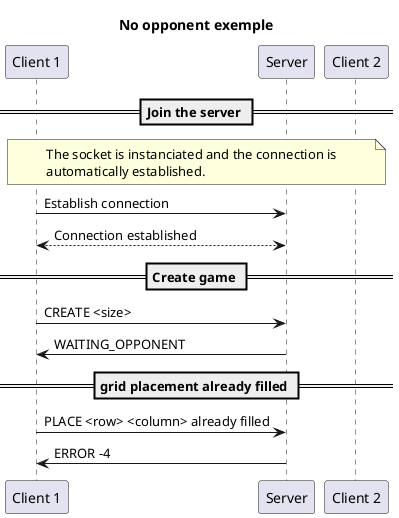 @startuml

title "No opponent exemple"

participant "Client 1" as c1
participant "Server" as s
participant "Client 2" as c2

== Join the server ==

note over c1, c2
The socket is instanciated and the connection is
automatically established.
end note

c1->s : Establish connection
c1<-->s : Connection established


== Create game ==

c1->s: CREATE <size>
s->c1: WAITING_OPPONENT


== grid placement already filled ==
c1->s: PLACE <row> <column> already filled
s->c1: ERROR -4



@enduml

